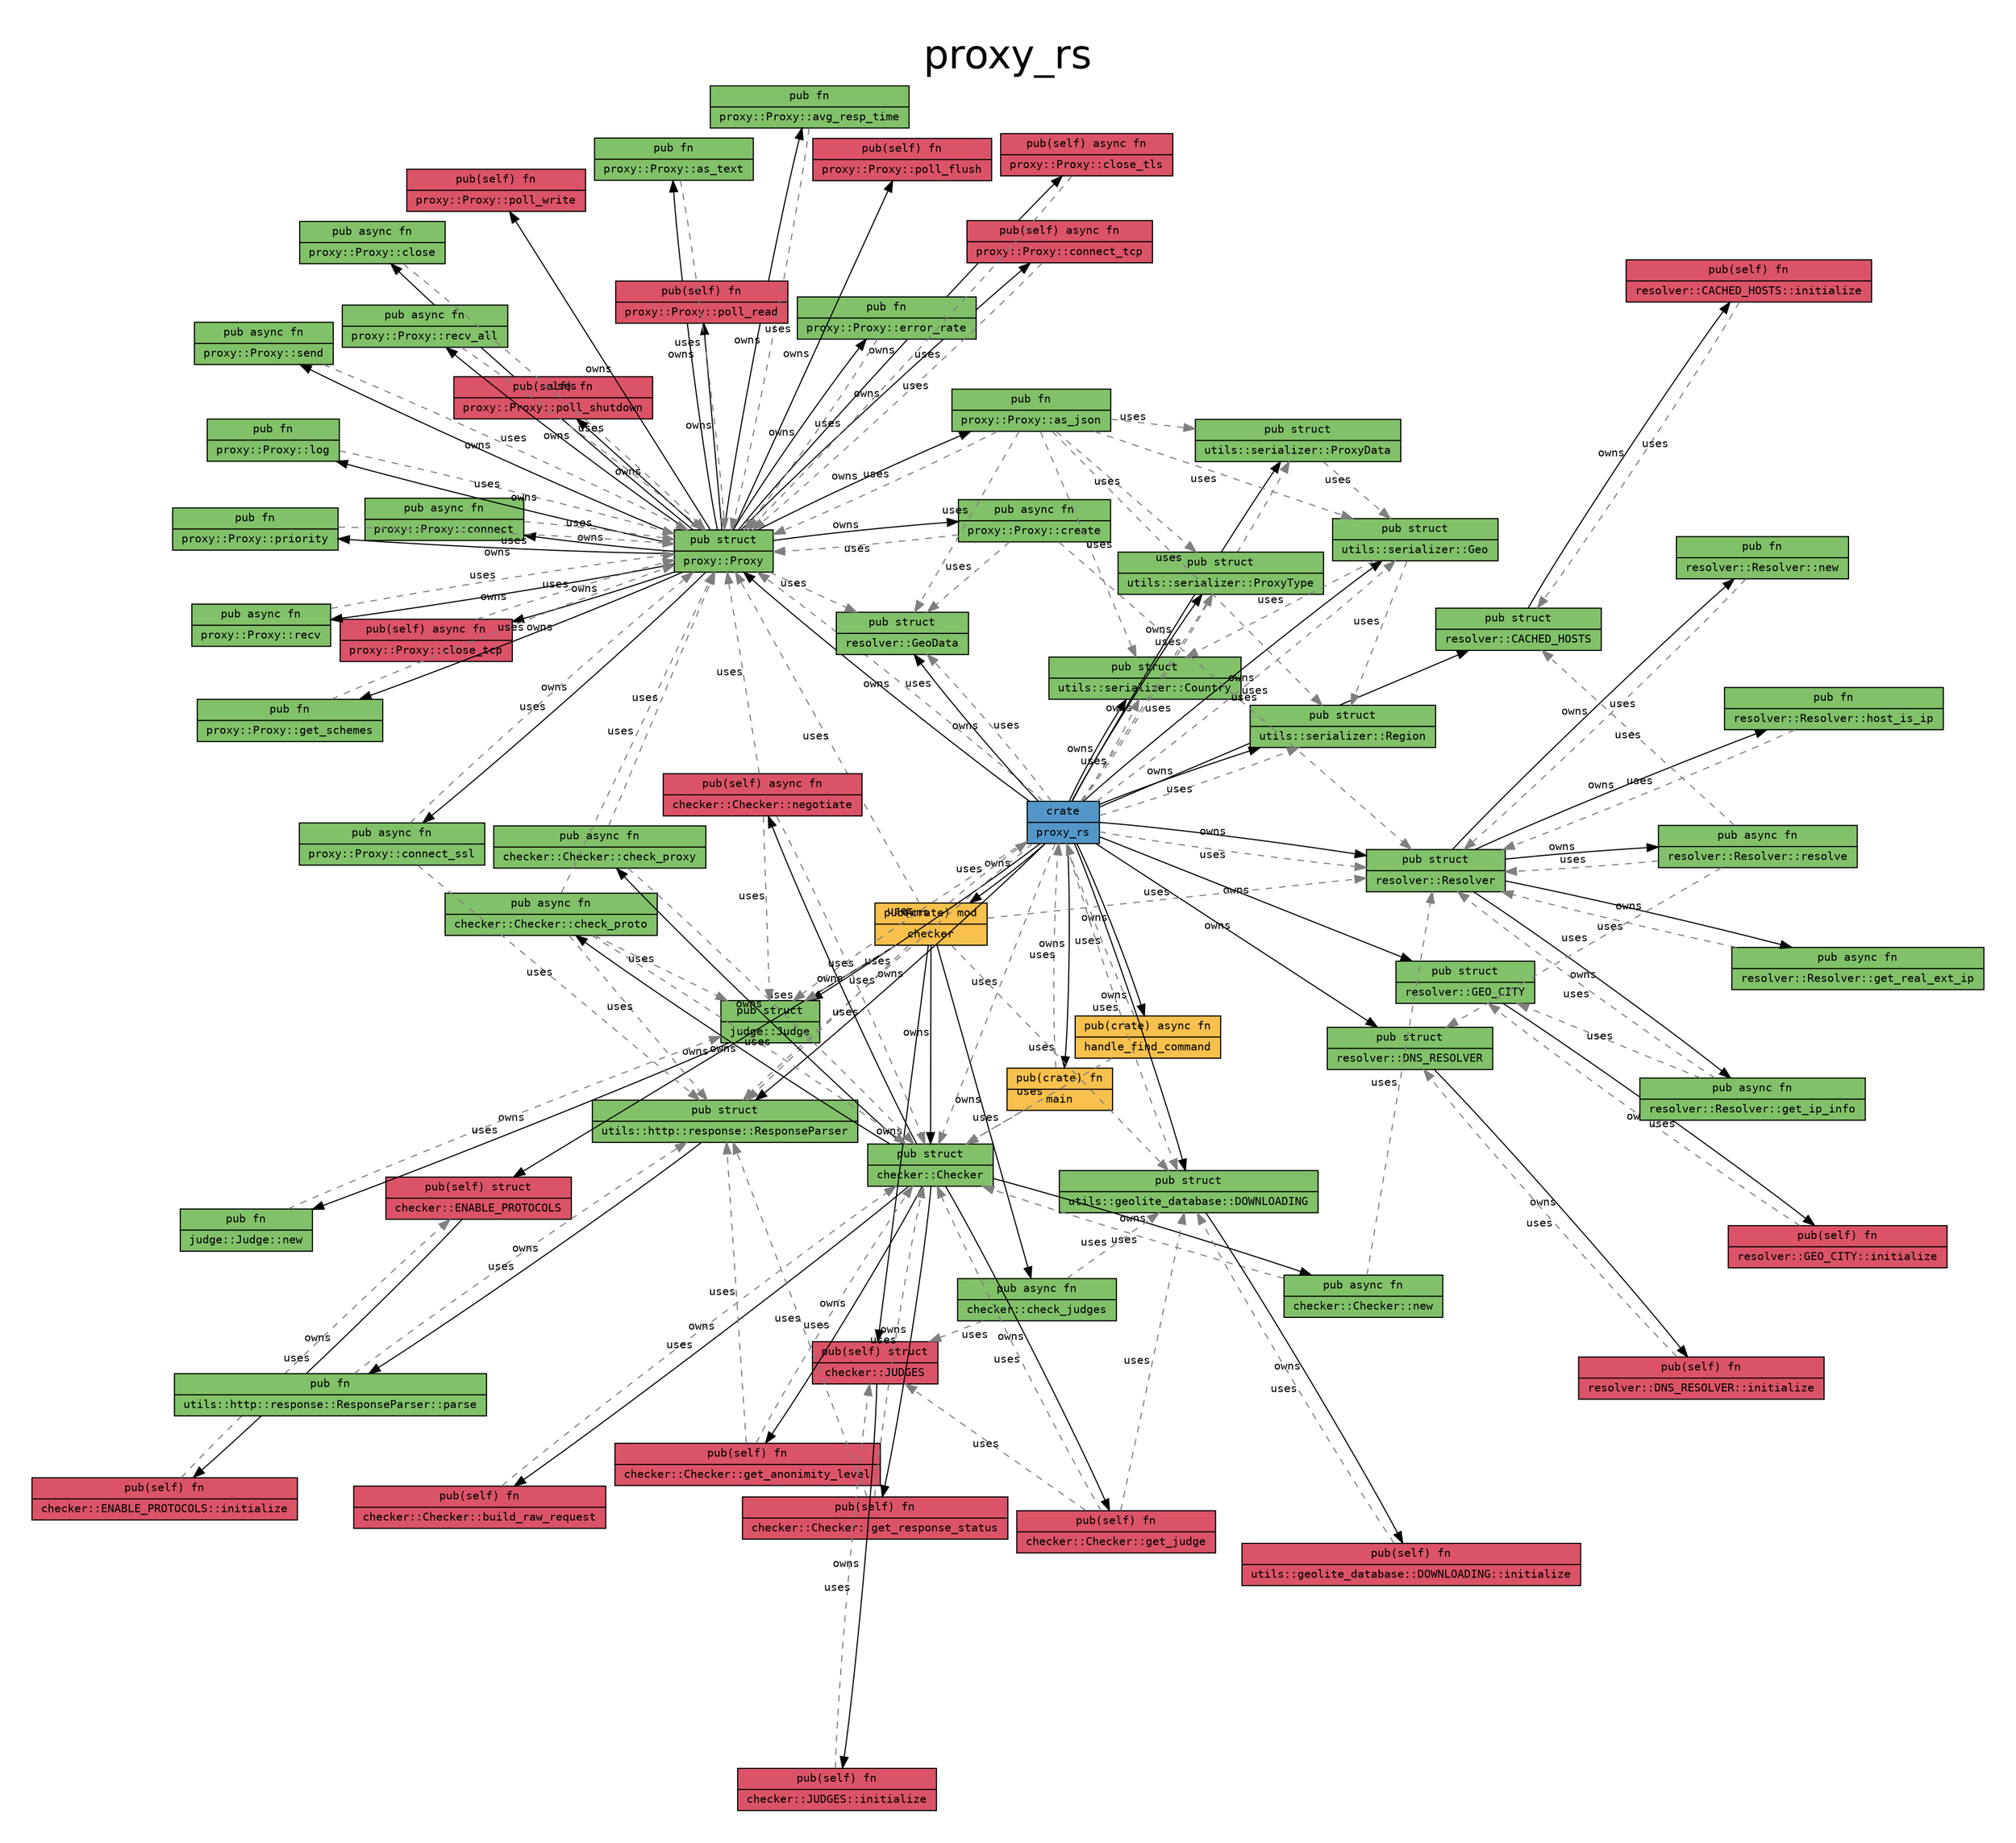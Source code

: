 digraph {

    graph [
        label="proxy_rs",
        labelloc=t,

        pad=0.4,

        // Consider rendering the graph using a different layout algorithm, such as:
        // [dot, neato, twopi, circo, fdp, sfdp]
        layout=neato,
        overlap=false,
        splines="line",
        rankdir=LR,

        fontname="Helvetica", 
        fontsize="36",
    ];

    node [
        fontname="monospace",
        fontsize="10",
        shape="record",
        style="filled",
    ];

    edge [
        fontname="monospace",
        fontsize="10",
    ];

    "proxy_rs" [label="crate|proxy_rs", fillcolor="#5397c8"]; // "crate" node
    "proxy_rs::checker" [label="pub(crate) mod|checker", fillcolor="#f8c04c"]; // "mod" node
    "proxy_rs::checker::Checker" [label="pub struct|checker::Checker", fillcolor="#81c169"]; // "struct" node
    "proxy_rs::checker::Checker::build_raw_request" [label="pub(self) fn|checker::Checker::build_raw_request", fillcolor="#db5367"]; // "fn" node
    "proxy_rs::checker::Checker::check_proto" [label="pub async fn|checker::Checker::check_proto", fillcolor="#81c169"]; // "async fn" node
    "proxy_rs::checker::Checker::check_proxy" [label="pub async fn|checker::Checker::check_proxy", fillcolor="#81c169"]; // "async fn" node
    "proxy_rs::checker::Checker::get_anonimity_level" [label="pub(self) fn|checker::Checker::get_anonimity_level", fillcolor="#db5367"]; // "fn" node
    "proxy_rs::checker::Checker::get_judge" [label="pub(self) fn|checker::Checker::get_judge", fillcolor="#db5367"]; // "fn" node
    "proxy_rs::checker::Checker::get_response_status" [label="pub(self) fn|checker::Checker::get_response_status", fillcolor="#db5367"]; // "fn" node
    "proxy_rs::checker::Checker::negotiate" [label="pub(self) async fn|checker::Checker::negotiate", fillcolor="#db5367"]; // "async fn" node
    "proxy_rs::checker::Checker::new" [label="pub async fn|checker::Checker::new", fillcolor="#81c169"]; // "async fn" node
    "proxy_rs::checker::ENABLE_PROTOCOLS" [label="pub(self) struct|checker::ENABLE_PROTOCOLS", fillcolor="#db5367"]; // "struct" node
    "proxy_rs::checker::ENABLE_PROTOCOLS::initialize" [label="pub(self) fn|checker::ENABLE_PROTOCOLS::initialize", fillcolor="#db5367"]; // "fn" node
    "proxy_rs::checker::JUDGES" [label="pub(self) struct|checker::JUDGES", fillcolor="#db5367"]; // "struct" node
    "proxy_rs::checker::JUDGES::initialize" [label="pub(self) fn|checker::JUDGES::initialize", fillcolor="#db5367"]; // "fn" node
    "proxy_rs::checker::check_judges" [label="pub async fn|checker::check_judges", fillcolor="#81c169"]; // "async fn" node
    "proxy_rs::handle_find_command" [label="pub(crate) async fn|handle_find_command", fillcolor="#f8c04c"]; // "async fn" node
    "proxy_rs::judge::Judge" [label="pub struct|judge::Judge", fillcolor="#81c169"]; // "struct" node
    "proxy_rs::judge::Judge::new" [label="pub fn|judge::Judge::new", fillcolor="#81c169"]; // "fn" node
    "proxy_rs::main" [label="pub(crate) fn|main", fillcolor="#f8c04c"]; // "fn" node
    "proxy_rs::proxy::Proxy" [label="pub struct|proxy::Proxy", fillcolor="#81c169"]; // "struct" node
    "proxy_rs::proxy::Proxy::as_json" [label="pub fn|proxy::Proxy::as_json", fillcolor="#81c169"]; // "fn" node
    "proxy_rs::proxy::Proxy::as_text" [label="pub fn|proxy::Proxy::as_text", fillcolor="#81c169"]; // "fn" node
    "proxy_rs::proxy::Proxy::avg_resp_time" [label="pub fn|proxy::Proxy::avg_resp_time", fillcolor="#81c169"]; // "fn" node
    "proxy_rs::proxy::Proxy::close" [label="pub async fn|proxy::Proxy::close", fillcolor="#81c169"]; // "async fn" node
    "proxy_rs::proxy::Proxy::close_tcp" [label="pub(self) async fn|proxy::Proxy::close_tcp", fillcolor="#db5367"]; // "async fn" node
    "proxy_rs::proxy::Proxy::close_tls" [label="pub(self) async fn|proxy::Proxy::close_tls", fillcolor="#db5367"]; // "async fn" node
    "proxy_rs::proxy::Proxy::connect" [label="pub async fn|proxy::Proxy::connect", fillcolor="#81c169"]; // "async fn" node
    "proxy_rs::proxy::Proxy::connect_ssl" [label="pub async fn|proxy::Proxy::connect_ssl", fillcolor="#81c169"]; // "async fn" node
    "proxy_rs::proxy::Proxy::connect_tcp" [label="pub(self) async fn|proxy::Proxy::connect_tcp", fillcolor="#db5367"]; // "async fn" node
    "proxy_rs::proxy::Proxy::create" [label="pub async fn|proxy::Proxy::create", fillcolor="#81c169"]; // "async fn" node
    "proxy_rs::proxy::Proxy::error_rate" [label="pub fn|proxy::Proxy::error_rate", fillcolor="#81c169"]; // "fn" node
    "proxy_rs::proxy::Proxy::get_schemes" [label="pub fn|proxy::Proxy::get_schemes", fillcolor="#81c169"]; // "fn" node
    "proxy_rs::proxy::Proxy::log" [label="pub fn|proxy::Proxy::log", fillcolor="#81c169"]; // "fn" node
    "proxy_rs::proxy::Proxy::poll_flush" [label="pub(self) fn|proxy::Proxy::poll_flush", fillcolor="#db5367"]; // "fn" node
    "proxy_rs::proxy::Proxy::poll_read" [label="pub(self) fn|proxy::Proxy::poll_read", fillcolor="#db5367"]; // "fn" node
    "proxy_rs::proxy::Proxy::poll_shutdown" [label="pub(self) fn|proxy::Proxy::poll_shutdown", fillcolor="#db5367"]; // "fn" node
    "proxy_rs::proxy::Proxy::poll_write" [label="pub(self) fn|proxy::Proxy::poll_write", fillcolor="#db5367"]; // "fn" node
    "proxy_rs::proxy::Proxy::priority" [label="pub fn|proxy::Proxy::priority", fillcolor="#81c169"]; // "fn" node
    "proxy_rs::proxy::Proxy::recv" [label="pub async fn|proxy::Proxy::recv", fillcolor="#81c169"]; // "async fn" node
    "proxy_rs::proxy::Proxy::recv_all" [label="pub async fn|proxy::Proxy::recv_all", fillcolor="#81c169"]; // "async fn" node
    "proxy_rs::proxy::Proxy::send" [label="pub async fn|proxy::Proxy::send", fillcolor="#81c169"]; // "async fn" node
    "proxy_rs::resolver::CACHED_HOSTS" [label="pub struct|resolver::CACHED_HOSTS", fillcolor="#81c169"]; // "struct" node
    "proxy_rs::resolver::CACHED_HOSTS::initialize" [label="pub(self) fn|resolver::CACHED_HOSTS::initialize", fillcolor="#db5367"]; // "fn" node
    "proxy_rs::resolver::DNS_RESOLVER" [label="pub struct|resolver::DNS_RESOLVER", fillcolor="#81c169"]; // "struct" node
    "proxy_rs::resolver::DNS_RESOLVER::initialize" [label="pub(self) fn|resolver::DNS_RESOLVER::initialize", fillcolor="#db5367"]; // "fn" node
    "proxy_rs::resolver::GEO_CITY" [label="pub struct|resolver::GEO_CITY", fillcolor="#81c169"]; // "struct" node
    "proxy_rs::resolver::GEO_CITY::initialize" [label="pub(self) fn|resolver::GEO_CITY::initialize", fillcolor="#db5367"]; // "fn" node
    "proxy_rs::resolver::GeoData" [label="pub struct|resolver::GeoData", fillcolor="#81c169"]; // "struct" node
    "proxy_rs::resolver::Resolver" [label="pub struct|resolver::Resolver", fillcolor="#81c169"]; // "struct" node
    "proxy_rs::resolver::Resolver::get_ip_info" [label="pub async fn|resolver::Resolver::get_ip_info", fillcolor="#81c169"]; // "async fn" node
    "proxy_rs::resolver::Resolver::get_real_ext_ip" [label="pub async fn|resolver::Resolver::get_real_ext_ip", fillcolor="#81c169"]; // "async fn" node
    "proxy_rs::resolver::Resolver::host_is_ip" [label="pub fn|resolver::Resolver::host_is_ip", fillcolor="#81c169"]; // "fn" node
    "proxy_rs::resolver::Resolver::new" [label="pub fn|resolver::Resolver::new", fillcolor="#81c169"]; // "fn" node
    "proxy_rs::resolver::Resolver::resolve" [label="pub async fn|resolver::Resolver::resolve", fillcolor="#81c169"]; // "async fn" node
    "proxy_rs::utils::geolite_database::DOWNLOADING" [label="pub struct|utils::geolite_database::DOWNLOADING", fillcolor="#81c169"]; // "struct" node
    "proxy_rs::utils::geolite_database::DOWNLOADING::initialize" [label="pub(self) fn|utils::geolite_database::DOWNLOADING::initialize", fillcolor="#db5367"]; // "fn" node
    "proxy_rs::utils::http::response::ResponseParser" [label="pub struct|utils::http::response::ResponseParser", fillcolor="#81c169"]; // "struct" node
    "proxy_rs::utils::http::response::ResponseParser::parse" [label="pub fn|utils::http::response::ResponseParser::parse", fillcolor="#81c169"]; // "fn" node
    "proxy_rs::utils::serializer::Country" [label="pub struct|utils::serializer::Country", fillcolor="#81c169"]; // "struct" node
    "proxy_rs::utils::serializer::Geo" [label="pub struct|utils::serializer::Geo", fillcolor="#81c169"]; // "struct" node
    "proxy_rs::utils::serializer::ProxyData" [label="pub struct|utils::serializer::ProxyData", fillcolor="#81c169"]; // "struct" node
    "proxy_rs::utils::serializer::ProxyType" [label="pub struct|utils::serializer::ProxyType", fillcolor="#81c169"]; // "struct" node
    "proxy_rs::utils::serializer::Region" [label="pub struct|utils::serializer::Region", fillcolor="#81c169"]; // "struct" node

    "proxy_rs" -> "proxy_rs::checker" [label="owns", color="#000000", style="solid"] [constraint=true]; // "owns" edge
    "proxy_rs" -> "proxy_rs::checker::Checker" [label="uses", color="#7f7f7f", style="dashed"] [constraint=false]; // "uses" edge
    "proxy_rs" -> "proxy_rs::handle_find_command" [label="owns", color="#000000", style="solid"] [constraint=true]; // "owns" edge
    "proxy_rs" -> "proxy_rs::judge::Judge" [label="owns", color="#000000", style="solid"] [constraint=true]; // "owns" edge
    "proxy_rs" -> "proxy_rs::judge::Judge" [label="uses", color="#7f7f7f", style="dashed"] [constraint=false]; // "uses" edge
    "proxy_rs" -> "proxy_rs::main" [label="owns", color="#000000", style="solid"] [constraint=true]; // "owns" edge
    "proxy_rs" -> "proxy_rs::proxy::Proxy" [label="owns", color="#000000", style="solid"] [constraint=true]; // "owns" edge
    "proxy_rs" -> "proxy_rs::proxy::Proxy" [label="uses", color="#7f7f7f", style="dashed"] [constraint=false]; // "uses" edge
    "proxy_rs" -> "proxy_rs::resolver::CACHED_HOSTS" [label="owns", color="#000000", style="solid"] [constraint=true]; // "owns" edge
    "proxy_rs" -> "proxy_rs::resolver::DNS_RESOLVER" [label="owns", color="#000000", style="solid"] [constraint=true]; // "owns" edge
    "proxy_rs" -> "proxy_rs::resolver::GEO_CITY" [label="owns", color="#000000", style="solid"] [constraint=true]; // "owns" edge
    "proxy_rs" -> "proxy_rs::resolver::GeoData" [label="owns", color="#000000", style="solid"] [constraint=true]; // "owns" edge
    "proxy_rs" -> "proxy_rs::resolver::GeoData" [label="uses", color="#7f7f7f", style="dashed"] [constraint=false]; // "uses" edge
    "proxy_rs" -> "proxy_rs::resolver::Resolver" [label="owns", color="#000000", style="solid"] [constraint=true]; // "owns" edge
    "proxy_rs" -> "proxy_rs::resolver::Resolver" [label="uses", color="#7f7f7f", style="dashed"] [constraint=false]; // "uses" edge
    "proxy_rs" -> "proxy_rs::utils::geolite_database::DOWNLOADING" [label="owns", color="#000000", style="solid"] [constraint=true]; // "owns" edge
    "proxy_rs" -> "proxy_rs::utils::geolite_database::DOWNLOADING" [label="uses", color="#7f7f7f", style="dashed"] [constraint=false]; // "uses" edge
    "proxy_rs" -> "proxy_rs::utils::http::response::ResponseParser" [label="owns", color="#000000", style="solid"] [constraint=true]; // "owns" edge
    "proxy_rs" -> "proxy_rs::utils::http::response::ResponseParser" [label="uses", color="#7f7f7f", style="dashed"] [constraint=false]; // "uses" edge
    "proxy_rs" -> "proxy_rs::utils::serializer::Country" [label="owns", color="#000000", style="solid"] [constraint=true]; // "owns" edge
    "proxy_rs" -> "proxy_rs::utils::serializer::Country" [label="uses", color="#7f7f7f", style="dashed"] [constraint=false]; // "uses" edge
    "proxy_rs" -> "proxy_rs::utils::serializer::Geo" [label="owns", color="#000000", style="solid"] [constraint=true]; // "owns" edge
    "proxy_rs" -> "proxy_rs::utils::serializer::Geo" [label="uses", color="#7f7f7f", style="dashed"] [constraint=false]; // "uses" edge
    "proxy_rs" -> "proxy_rs::utils::serializer::ProxyData" [label="owns", color="#000000", style="solid"] [constraint=true]; // "owns" edge
    "proxy_rs" -> "proxy_rs::utils::serializer::ProxyData" [label="uses", color="#7f7f7f", style="dashed"] [constraint=false]; // "uses" edge
    "proxy_rs" -> "proxy_rs::utils::serializer::ProxyType" [label="owns", color="#000000", style="solid"] [constraint=true]; // "owns" edge
    "proxy_rs" -> "proxy_rs::utils::serializer::ProxyType" [label="uses", color="#7f7f7f", style="dashed"] [constraint=false]; // "uses" edge
    "proxy_rs" -> "proxy_rs::utils::serializer::Region" [label="owns", color="#000000", style="solid"] [constraint=true]; // "owns" edge
    "proxy_rs" -> "proxy_rs::utils::serializer::Region" [label="uses", color="#7f7f7f", style="dashed"] [constraint=false]; // "uses" edge
    "proxy_rs::checker" -> "proxy_rs" [label="uses", color="#7f7f7f", style="dashed"] [constraint=false]; // "uses" edge
    "proxy_rs::checker" -> "proxy_rs::checker::Checker" [label="owns", color="#000000", style="solid"] [constraint=true]; // "owns" edge
    "proxy_rs::checker" -> "proxy_rs::checker::ENABLE_PROTOCOLS" [label="owns", color="#000000", style="solid"] [constraint=true]; // "owns" edge
    "proxy_rs::checker" -> "proxy_rs::checker::JUDGES" [label="owns", color="#000000", style="solid"] [constraint=true]; // "owns" edge
    "proxy_rs::checker" -> "proxy_rs::checker::check_judges" [label="owns", color="#000000", style="solid"] [constraint=true]; // "owns" edge
    "proxy_rs::checker" -> "proxy_rs::judge::Judge" [label="uses", color="#7f7f7f", style="dashed"] [constraint=false]; // "uses" edge
    "proxy_rs::checker" -> "proxy_rs::proxy::Proxy" [label="uses", color="#7f7f7f", style="dashed"] [constraint=false]; // "uses" edge
    "proxy_rs::checker" -> "proxy_rs::resolver::Resolver" [label="uses", color="#7f7f7f", style="dashed"] [constraint=false]; // "uses" edge
    "proxy_rs::checker" -> "proxy_rs::utils::geolite_database::DOWNLOADING" [label="uses", color="#7f7f7f", style="dashed"] [constraint=false]; // "uses" edge
    "proxy_rs::checker" -> "proxy_rs::utils::http::response::ResponseParser" [label="uses", color="#7f7f7f", style="dashed"] [constraint=false]; // "uses" edge
    "proxy_rs::checker::Checker" -> "proxy_rs::checker::Checker::build_raw_request" [label="owns", color="#000000", style="solid"] [constraint=true]; // "owns" edge
    "proxy_rs::checker::Checker" -> "proxy_rs::checker::Checker::check_proto" [label="owns", color="#000000", style="solid"] [constraint=true]; // "owns" edge
    "proxy_rs::checker::Checker" -> "proxy_rs::checker::Checker::check_proxy" [label="owns", color="#000000", style="solid"] [constraint=true]; // "owns" edge
    "proxy_rs::checker::Checker" -> "proxy_rs::checker::Checker::get_anonimity_level" [label="owns", color="#000000", style="solid"] [constraint=true]; // "owns" edge
    "proxy_rs::checker::Checker" -> "proxy_rs::checker::Checker::get_judge" [label="owns", color="#000000", style="solid"] [constraint=true]; // "owns" edge
    "proxy_rs::checker::Checker" -> "proxy_rs::checker::Checker::get_response_status" [label="owns", color="#000000", style="solid"] [constraint=true]; // "owns" edge
    "proxy_rs::checker::Checker" -> "proxy_rs::checker::Checker::negotiate" [label="owns", color="#000000", style="solid"] [constraint=true]; // "owns" edge
    "proxy_rs::checker::Checker" -> "proxy_rs::checker::Checker::new" [label="owns", color="#000000", style="solid"] [constraint=true]; // "owns" edge
    "proxy_rs::checker::Checker::build_raw_request" -> "proxy_rs::checker::Checker" [label="uses", color="#7f7f7f", style="dashed"] [constraint=false]; // "uses" edge
    "proxy_rs::checker::Checker::check_proto" -> "proxy_rs::checker::Checker" [label="uses", color="#7f7f7f", style="dashed"] [constraint=false]; // "uses" edge
    "proxy_rs::checker::Checker::check_proto" -> "proxy_rs::judge::Judge" [label="uses", color="#7f7f7f", style="dashed"] [constraint=false]; // "uses" edge
    "proxy_rs::checker::Checker::check_proto" -> "proxy_rs::proxy::Proxy" [label="uses", color="#7f7f7f", style="dashed"] [constraint=false]; // "uses" edge
    "proxy_rs::checker::Checker::check_proto" -> "proxy_rs::utils::http::response::ResponseParser" [label="uses", color="#7f7f7f", style="dashed"] [constraint=false]; // "uses" edge
    "proxy_rs::checker::Checker::check_proxy" -> "proxy_rs::checker::Checker" [label="uses", color="#7f7f7f", style="dashed"] [constraint=false]; // "uses" edge
    "proxy_rs::checker::Checker::check_proxy" -> "proxy_rs::proxy::Proxy" [label="uses", color="#7f7f7f", style="dashed"] [constraint=false]; // "uses" edge
    "proxy_rs::checker::Checker::get_anonimity_level" -> "proxy_rs::checker::Checker" [label="uses", color="#7f7f7f", style="dashed"] [constraint=false]; // "uses" edge
    "proxy_rs::checker::Checker::get_anonimity_level" -> "proxy_rs::utils::http::response::ResponseParser" [label="uses", color="#7f7f7f", style="dashed"] [constraint=false]; // "uses" edge
    "proxy_rs::checker::Checker::get_judge" -> "proxy_rs::checker::Checker" [label="uses", color="#7f7f7f", style="dashed"] [constraint=false]; // "uses" edge
    "proxy_rs::checker::Checker::get_judge" -> "proxy_rs::checker::JUDGES" [label="uses", color="#7f7f7f", style="dashed"] [constraint=false]; // "uses" edge
    "proxy_rs::checker::Checker::get_judge" -> "proxy_rs::utils::geolite_database::DOWNLOADING" [label="uses", color="#7f7f7f", style="dashed"] [constraint=false]; // "uses" edge
    "proxy_rs::checker::Checker::get_response_status" -> "proxy_rs::checker::Checker" [label="uses", color="#7f7f7f", style="dashed"] [constraint=false]; // "uses" edge
    "proxy_rs::checker::Checker::get_response_status" -> "proxy_rs::utils::http::response::ResponseParser" [label="uses", color="#7f7f7f", style="dashed"] [constraint=false]; // "uses" edge
    "proxy_rs::checker::Checker::negotiate" -> "proxy_rs::checker::Checker" [label="uses", color="#7f7f7f", style="dashed"] [constraint=false]; // "uses" edge
    "proxy_rs::checker::Checker::negotiate" -> "proxy_rs::judge::Judge" [label="uses", color="#7f7f7f", style="dashed"] [constraint=false]; // "uses" edge
    "proxy_rs::checker::Checker::negotiate" -> "proxy_rs::proxy::Proxy" [label="uses", color="#7f7f7f", style="dashed"] [constraint=false]; // "uses" edge
    "proxy_rs::checker::Checker::new" -> "proxy_rs::checker::Checker" [label="uses", color="#7f7f7f", style="dashed"] [constraint=false]; // "uses" edge
    "proxy_rs::checker::Checker::new" -> "proxy_rs::resolver::Resolver" [label="uses", color="#7f7f7f", style="dashed"] [constraint=false]; // "uses" edge
    "proxy_rs::checker::ENABLE_PROTOCOLS" -> "proxy_rs::checker::ENABLE_PROTOCOLS::initialize" [label="owns", color="#000000", style="solid"] [constraint=true]; // "owns" edge
    "proxy_rs::checker::ENABLE_PROTOCOLS::initialize" -> "proxy_rs::checker::ENABLE_PROTOCOLS" [label="uses", color="#7f7f7f", style="dashed"] [constraint=false]; // "uses" edge
    "proxy_rs::checker::JUDGES" -> "proxy_rs::checker::JUDGES::initialize" [label="owns", color="#000000", style="solid"] [constraint=true]; // "owns" edge
    "proxy_rs::checker::JUDGES::initialize" -> "proxy_rs::checker::JUDGES" [label="uses", color="#7f7f7f", style="dashed"] [constraint=false]; // "uses" edge
    "proxy_rs::checker::check_judges" -> "proxy_rs::checker::JUDGES" [label="uses", color="#7f7f7f", style="dashed"] [constraint=false]; // "uses" edge
    "proxy_rs::checker::check_judges" -> "proxy_rs::utils::geolite_database::DOWNLOADING" [label="uses", color="#7f7f7f", style="dashed"] [constraint=false]; // "uses" edge
    "proxy_rs::handle_find_command" -> "proxy_rs" [label="uses", color="#7f7f7f", style="dashed"] [constraint=false]; // "uses" edge
    "proxy_rs::handle_find_command" -> "proxy_rs::checker::Checker" [label="uses", color="#7f7f7f", style="dashed"] [constraint=false]; // "uses" edge
    "proxy_rs::judge::Judge" -> "proxy_rs::judge::Judge::new" [label="owns", color="#000000", style="solid"] [constraint=true]; // "owns" edge
    "proxy_rs::judge::Judge::new" -> "proxy_rs::judge::Judge" [label="uses", color="#7f7f7f", style="dashed"] [constraint=false]; // "uses" edge
    "proxy_rs::main" -> "proxy_rs" [label="uses", color="#7f7f7f", style="dashed"] [constraint=false]; // "uses" edge
    "proxy_rs::main" -> "proxy_rs::checker::Checker" [label="uses", color="#7f7f7f", style="dashed"] [constraint=false]; // "uses" edge
    "proxy_rs::proxy::Proxy" -> "proxy_rs::proxy::Proxy::as_json" [label="owns", color="#000000", style="solid"] [constraint=true]; // "owns" edge
    "proxy_rs::proxy::Proxy" -> "proxy_rs::proxy::Proxy::as_text" [label="owns", color="#000000", style="solid"] [constraint=true]; // "owns" edge
    "proxy_rs::proxy::Proxy" -> "proxy_rs::proxy::Proxy::avg_resp_time" [label="owns", color="#000000", style="solid"] [constraint=true]; // "owns" edge
    "proxy_rs::proxy::Proxy" -> "proxy_rs::proxy::Proxy::close" [label="owns", color="#000000", style="solid"] [constraint=true]; // "owns" edge
    "proxy_rs::proxy::Proxy" -> "proxy_rs::proxy::Proxy::close_tcp" [label="owns", color="#000000", style="solid"] [constraint=true]; // "owns" edge
    "proxy_rs::proxy::Proxy" -> "proxy_rs::proxy::Proxy::close_tls" [label="owns", color="#000000", style="solid"] [constraint=true]; // "owns" edge
    "proxy_rs::proxy::Proxy" -> "proxy_rs::proxy::Proxy::connect" [label="owns", color="#000000", style="solid"] [constraint=true]; // "owns" edge
    "proxy_rs::proxy::Proxy" -> "proxy_rs::proxy::Proxy::connect_ssl" [label="owns", color="#000000", style="solid"] [constraint=true]; // "owns" edge
    "proxy_rs::proxy::Proxy" -> "proxy_rs::proxy::Proxy::connect_tcp" [label="owns", color="#000000", style="solid"] [constraint=true]; // "owns" edge
    "proxy_rs::proxy::Proxy" -> "proxy_rs::proxy::Proxy::create" [label="owns", color="#000000", style="solid"] [constraint=true]; // "owns" edge
    "proxy_rs::proxy::Proxy" -> "proxy_rs::proxy::Proxy::error_rate" [label="owns", color="#000000", style="solid"] [constraint=true]; // "owns" edge
    "proxy_rs::proxy::Proxy" -> "proxy_rs::proxy::Proxy::get_schemes" [label="owns", color="#000000", style="solid"] [constraint=true]; // "owns" edge
    "proxy_rs::proxy::Proxy" -> "proxy_rs::proxy::Proxy::log" [label="owns", color="#000000", style="solid"] [constraint=true]; // "owns" edge
    "proxy_rs::proxy::Proxy" -> "proxy_rs::proxy::Proxy::poll_flush" [label="owns", color="#000000", style="solid"] [constraint=true]; // "owns" edge
    "proxy_rs::proxy::Proxy" -> "proxy_rs::proxy::Proxy::poll_read" [label="owns", color="#000000", style="solid"] [constraint=true]; // "owns" edge
    "proxy_rs::proxy::Proxy" -> "proxy_rs::proxy::Proxy::poll_shutdown" [label="owns", color="#000000", style="solid"] [constraint=true]; // "owns" edge
    "proxy_rs::proxy::Proxy" -> "proxy_rs::proxy::Proxy::poll_write" [label="owns", color="#000000", style="solid"] [constraint=true]; // "owns" edge
    "proxy_rs::proxy::Proxy" -> "proxy_rs::proxy::Proxy::priority" [label="owns", color="#000000", style="solid"] [constraint=true]; // "owns" edge
    "proxy_rs::proxy::Proxy" -> "proxy_rs::proxy::Proxy::recv" [label="owns", color="#000000", style="solid"] [constraint=true]; // "owns" edge
    "proxy_rs::proxy::Proxy" -> "proxy_rs::proxy::Proxy::recv_all" [label="owns", color="#000000", style="solid"] [constraint=true]; // "owns" edge
    "proxy_rs::proxy::Proxy" -> "proxy_rs::proxy::Proxy::send" [label="owns", color="#000000", style="solid"] [constraint=true]; // "owns" edge
    "proxy_rs::proxy::Proxy" -> "proxy_rs::resolver::GeoData" [label="uses", color="#7f7f7f", style="dashed"] [constraint=false]; // "uses" edge
    "proxy_rs::proxy::Proxy::as_json" -> "proxy_rs::proxy::Proxy" [label="uses", color="#7f7f7f", style="dashed"] [constraint=false]; // "uses" edge
    "proxy_rs::proxy::Proxy::as_json" -> "proxy_rs::resolver::GeoData" [label="uses", color="#7f7f7f", style="dashed"] [constraint=false]; // "uses" edge
    "proxy_rs::proxy::Proxy::as_json" -> "proxy_rs::utils::serializer::Country" [label="uses", color="#7f7f7f", style="dashed"] [constraint=false]; // "uses" edge
    "proxy_rs::proxy::Proxy::as_json" -> "proxy_rs::utils::serializer::Geo" [label="uses", color="#7f7f7f", style="dashed"] [constraint=false]; // "uses" edge
    "proxy_rs::proxy::Proxy::as_json" -> "proxy_rs::utils::serializer::ProxyData" [label="uses", color="#7f7f7f", style="dashed"] [constraint=false]; // "uses" edge
    "proxy_rs::proxy::Proxy::as_json" -> "proxy_rs::utils::serializer::ProxyType" [label="uses", color="#7f7f7f", style="dashed"] [constraint=false]; // "uses" edge
    "proxy_rs::proxy::Proxy::as_json" -> "proxy_rs::utils::serializer::Region" [label="uses", color="#7f7f7f", style="dashed"] [constraint=false]; // "uses" edge
    "proxy_rs::proxy::Proxy::as_text" -> "proxy_rs::proxy::Proxy" [label="uses", color="#7f7f7f", style="dashed"] [constraint=false]; // "uses" edge
    "proxy_rs::proxy::Proxy::avg_resp_time" -> "proxy_rs::proxy::Proxy" [label="uses", color="#7f7f7f", style="dashed"] [constraint=false]; // "uses" edge
    "proxy_rs::proxy::Proxy::close" -> "proxy_rs::proxy::Proxy" [label="uses", color="#7f7f7f", style="dashed"] [constraint=false]; // "uses" edge
    "proxy_rs::proxy::Proxy::close_tcp" -> "proxy_rs::proxy::Proxy" [label="uses", color="#7f7f7f", style="dashed"] [constraint=false]; // "uses" edge
    "proxy_rs::proxy::Proxy::close_tls" -> "proxy_rs::proxy::Proxy" [label="uses", color="#7f7f7f", style="dashed"] [constraint=false]; // "uses" edge
    "proxy_rs::proxy::Proxy::connect" -> "proxy_rs::proxy::Proxy" [label="uses", color="#7f7f7f", style="dashed"] [constraint=false]; // "uses" edge
    "proxy_rs::proxy::Proxy::connect_ssl" -> "proxy_rs::proxy::Proxy" [label="uses", color="#7f7f7f", style="dashed"] [constraint=false]; // "uses" edge
    "proxy_rs::proxy::Proxy::connect_ssl" -> "proxy_rs::utils::http::response::ResponseParser" [label="uses", color="#7f7f7f", style="dashed"] [constraint=false]; // "uses" edge
    "proxy_rs::proxy::Proxy::connect_tcp" -> "proxy_rs::proxy::Proxy" [label="uses", color="#7f7f7f", style="dashed"] [constraint=false]; // "uses" edge
    "proxy_rs::proxy::Proxy::create" -> "proxy_rs::proxy::Proxy" [label="uses", color="#7f7f7f", style="dashed"] [constraint=false]; // "uses" edge
    "proxy_rs::proxy::Proxy::create" -> "proxy_rs::resolver::GeoData" [label="uses", color="#7f7f7f", style="dashed"] [constraint=false]; // "uses" edge
    "proxy_rs::proxy::Proxy::create" -> "proxy_rs::resolver::Resolver" [label="uses", color="#7f7f7f", style="dashed"] [constraint=false]; // "uses" edge
    "proxy_rs::proxy::Proxy::error_rate" -> "proxy_rs::proxy::Proxy" [label="uses", color="#7f7f7f", style="dashed"] [constraint=false]; // "uses" edge
    "proxy_rs::proxy::Proxy::get_schemes" -> "proxy_rs::proxy::Proxy" [label="uses", color="#7f7f7f", style="dashed"] [constraint=false]; // "uses" edge
    "proxy_rs::proxy::Proxy::log" -> "proxy_rs::proxy::Proxy" [label="uses", color="#7f7f7f", style="dashed"] [constraint=false]; // "uses" edge
    "proxy_rs::proxy::Proxy::priority" -> "proxy_rs::proxy::Proxy" [label="uses", color="#7f7f7f", style="dashed"] [constraint=false]; // "uses" edge
    "proxy_rs::proxy::Proxy::recv" -> "proxy_rs::proxy::Proxy" [label="uses", color="#7f7f7f", style="dashed"] [constraint=false]; // "uses" edge
    "proxy_rs::proxy::Proxy::recv_all" -> "proxy_rs::proxy::Proxy" [label="uses", color="#7f7f7f", style="dashed"] [constraint=false]; // "uses" edge
    "proxy_rs::proxy::Proxy::send" -> "proxy_rs::proxy::Proxy" [label="uses", color="#7f7f7f", style="dashed"] [constraint=false]; // "uses" edge
    "proxy_rs::resolver::CACHED_HOSTS" -> "proxy_rs::resolver::CACHED_HOSTS::initialize" [label="owns", color="#000000", style="solid"] [constraint=true]; // "owns" edge
    "proxy_rs::resolver::CACHED_HOSTS::initialize" -> "proxy_rs::resolver::CACHED_HOSTS" [label="uses", color="#7f7f7f", style="dashed"] [constraint=false]; // "uses" edge
    "proxy_rs::resolver::DNS_RESOLVER" -> "proxy_rs::resolver::DNS_RESOLVER::initialize" [label="owns", color="#000000", style="solid"] [constraint=true]; // "owns" edge
    "proxy_rs::resolver::DNS_RESOLVER::initialize" -> "proxy_rs::resolver::DNS_RESOLVER" [label="uses", color="#7f7f7f", style="dashed"] [constraint=false]; // "uses" edge
    "proxy_rs::resolver::GEO_CITY" -> "proxy_rs::resolver::GEO_CITY::initialize" [label="owns", color="#000000", style="solid"] [constraint=true]; // "owns" edge
    "proxy_rs::resolver::GEO_CITY::initialize" -> "proxy_rs::resolver::GEO_CITY" [label="uses", color="#7f7f7f", style="dashed"] [constraint=false]; // "uses" edge
    "proxy_rs::resolver::Resolver" -> "proxy_rs::resolver::Resolver::get_ip_info" [label="owns", color="#000000", style="solid"] [constraint=true]; // "owns" edge
    "proxy_rs::resolver::Resolver" -> "proxy_rs::resolver::Resolver::get_real_ext_ip" [label="owns", color="#000000", style="solid"] [constraint=true]; // "owns" edge
    "proxy_rs::resolver::Resolver" -> "proxy_rs::resolver::Resolver::host_is_ip" [label="owns", color="#000000", style="solid"] [constraint=true]; // "owns" edge
    "proxy_rs::resolver::Resolver" -> "proxy_rs::resolver::Resolver::new" [label="owns", color="#000000", style="solid"] [constraint=true]; // "owns" edge
    "proxy_rs::resolver::Resolver" -> "proxy_rs::resolver::Resolver::resolve" [label="owns", color="#000000", style="solid"] [constraint=true]; // "owns" edge
    "proxy_rs::resolver::Resolver::get_ip_info" -> "proxy_rs::resolver::GEO_CITY" [label="uses", color="#7f7f7f", style="dashed"] [constraint=false]; // "uses" edge
    "proxy_rs::resolver::Resolver::get_ip_info" -> "proxy_rs::resolver::Resolver" [label="uses", color="#7f7f7f", style="dashed"] [constraint=false]; // "uses" edge
    "proxy_rs::resolver::Resolver::get_real_ext_ip" -> "proxy_rs::resolver::Resolver" [label="uses", color="#7f7f7f", style="dashed"] [constraint=false]; // "uses" edge
    "proxy_rs::resolver::Resolver::host_is_ip" -> "proxy_rs::resolver::Resolver" [label="uses", color="#7f7f7f", style="dashed"] [constraint=false]; // "uses" edge
    "proxy_rs::resolver::Resolver::new" -> "proxy_rs::resolver::Resolver" [label="uses", color="#7f7f7f", style="dashed"] [constraint=false]; // "uses" edge
    "proxy_rs::resolver::Resolver::resolve" -> "proxy_rs::resolver::CACHED_HOSTS" [label="uses", color="#7f7f7f", style="dashed"] [constraint=false]; // "uses" edge
    "proxy_rs::resolver::Resolver::resolve" -> "proxy_rs::resolver::DNS_RESOLVER" [label="uses", color="#7f7f7f", style="dashed"] [constraint=false]; // "uses" edge
    "proxy_rs::resolver::Resolver::resolve" -> "proxy_rs::resolver::Resolver" [label="uses", color="#7f7f7f", style="dashed"] [constraint=false]; // "uses" edge
    "proxy_rs::utils::geolite_database::DOWNLOADING" -> "proxy_rs::utils::geolite_database::DOWNLOADING::initialize" [label="owns", color="#000000", style="solid"] [constraint=true]; // "owns" edge
    "proxy_rs::utils::geolite_database::DOWNLOADING::initialize" -> "proxy_rs::utils::geolite_database::DOWNLOADING" [label="uses", color="#7f7f7f", style="dashed"] [constraint=false]; // "uses" edge
    "proxy_rs::utils::http::response::ResponseParser" -> "proxy_rs::utils::http::response::ResponseParser::parse" [label="owns", color="#000000", style="solid"] [constraint=true]; // "owns" edge
    "proxy_rs::utils::http::response::ResponseParser::parse" -> "proxy_rs::utils::http::response::ResponseParser" [label="uses", color="#7f7f7f", style="dashed"] [constraint=false]; // "uses" edge
    "proxy_rs::utils::serializer::Geo" -> "proxy_rs::utils::serializer::Country" [label="uses", color="#7f7f7f", style="dashed"] [constraint=false]; // "uses" edge
    "proxy_rs::utils::serializer::Geo" -> "proxy_rs::utils::serializer::Region" [label="uses", color="#7f7f7f", style="dashed"] [constraint=false]; // "uses" edge
    "proxy_rs::utils::serializer::ProxyData" -> "proxy_rs::utils::serializer::Geo" [label="uses", color="#7f7f7f", style="dashed"] [constraint=false]; // "uses" edge

}
